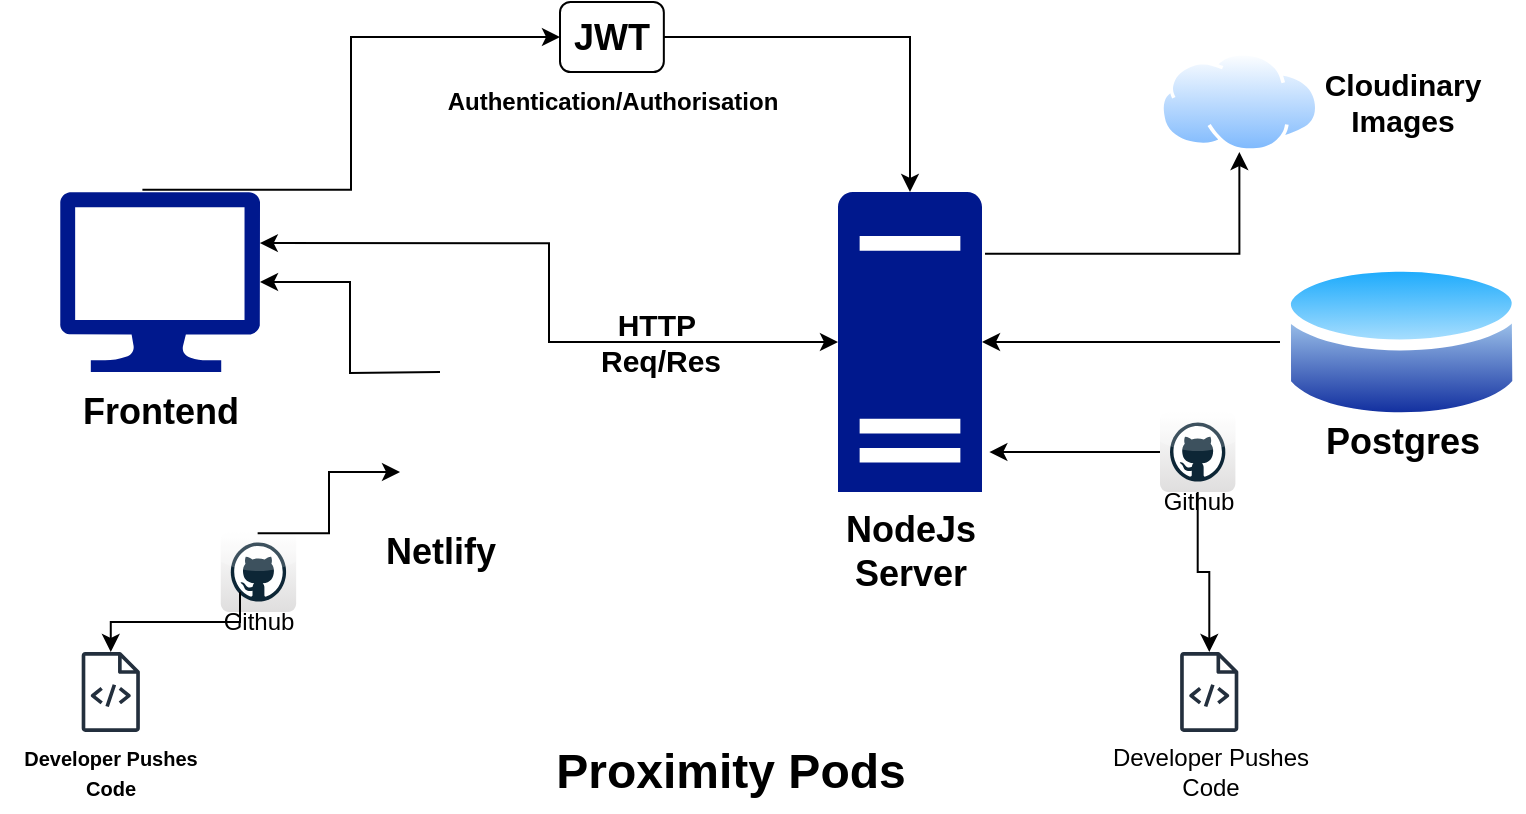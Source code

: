 <mxfile version="22.1.16" type="github">
  <diagram name="Page-1" id="XqbEgCHJAF2CjJZnuu2g">
    <mxGraphModel dx="2250" dy="753" grid="1" gridSize="10" guides="1" tooltips="1" connect="1" arrows="1" fold="1" page="1" pageScale="1" pageWidth="850" pageHeight="1100" math="0" shadow="0">
      <root>
        <mxCell id="0" />
        <mxCell id="1" parent="0" />
        <mxCell id="AMR2gBeTkldoJbkAxwl3-1" value="" style="image;aspect=fixed;perimeter=ellipsePerimeter;html=1;align=center;shadow=0;dashed=0;spacingTop=3;image=img/lib/active_directory/database.svg;" vertex="1" parent="1">
          <mxGeometry x="610" y="180" width="121.62" height="90" as="geometry" />
        </mxCell>
        <mxCell id="AMR2gBeTkldoJbkAxwl3-3" value="" style="sketch=0;aspect=fixed;pointerEvents=1;shadow=0;dashed=0;html=1;strokeColor=none;labelPosition=center;verticalLabelPosition=bottom;verticalAlign=top;align=center;fillColor=#00188D;shape=mxgraph.mscae.enterprise.server_generic" vertex="1" parent="1">
          <mxGeometry x="389" y="150" width="72" height="150" as="geometry" />
        </mxCell>
        <mxCell id="AMR2gBeTkldoJbkAxwl3-4" value="" style="dashed=0;outlineConnect=0;html=1;align=center;labelPosition=center;verticalLabelPosition=bottom;verticalAlign=top;shape=mxgraph.webicons.github;gradientColor=#DFDEDE" vertex="1" parent="1">
          <mxGeometry x="550.0" y="260" width="37.7" height="40" as="geometry" />
        </mxCell>
        <mxCell id="AMR2gBeTkldoJbkAxwl3-5" value="" style="image;aspect=fixed;perimeter=ellipsePerimeter;html=1;align=center;shadow=0;dashed=0;spacingTop=3;image=img/lib/active_directory/internet_cloud.svg;" vertex="1" parent="1">
          <mxGeometry x="550" y="80" width="79.36" height="50" as="geometry" />
        </mxCell>
        <mxCell id="AMR2gBeTkldoJbkAxwl3-6" value="" style="shape=image;html=1;verticalAlign=top;verticalLabelPosition=bottom;labelBackgroundColor=#ffffff;imageAspect=0;aspect=fixed;image=https://cdn2.iconfinder.com/data/icons/boxicons-logos/24/bxl-netlify-128.png" vertex="1" parent="1">
          <mxGeometry x="145" y="230" width="90" height="90" as="geometry" />
        </mxCell>
        <mxCell id="AMR2gBeTkldoJbkAxwl3-8" value="" style="sketch=0;aspect=fixed;pointerEvents=1;shadow=0;dashed=0;html=1;strokeColor=none;labelPosition=center;verticalLabelPosition=bottom;verticalAlign=top;align=center;fillColor=#00188D;shape=mxgraph.azure.computer" vertex="1" parent="1">
          <mxGeometry x="-3.553e-15" y="150" width="100" height="90" as="geometry" />
        </mxCell>
        <mxCell id="AMR2gBeTkldoJbkAxwl3-11" value="" style="dashed=0;outlineConnect=0;html=1;align=center;labelPosition=center;verticalLabelPosition=bottom;verticalAlign=top;shape=mxgraph.webicons.github;gradientColor=#DFDEDE" vertex="1" parent="1">
          <mxGeometry x="80.38" y="320" width="37.7" height="40" as="geometry" />
        </mxCell>
        <mxCell id="AMR2gBeTkldoJbkAxwl3-13" value="" style="sketch=0;outlineConnect=0;fontColor=#232F3E;gradientColor=none;fillColor=#232F3D;strokeColor=none;dashed=0;verticalLabelPosition=bottom;verticalAlign=top;align=center;html=1;fontSize=12;fontStyle=0;aspect=fixed;pointerEvents=1;shape=mxgraph.aws4.source_code;" vertex="1" parent="1">
          <mxGeometry x="10.77" y="380" width="29.23" height="40" as="geometry" />
        </mxCell>
        <mxCell id="AMR2gBeTkldoJbkAxwl3-16" value="" style="sketch=0;outlineConnect=0;fontColor=#232F3E;gradientColor=none;fillColor=#232F3D;strokeColor=none;dashed=0;verticalLabelPosition=bottom;verticalAlign=top;align=center;html=1;fontSize=12;fontStyle=0;aspect=fixed;pointerEvents=1;shape=mxgraph.aws4.source_code;" vertex="1" parent="1">
          <mxGeometry x="560" y="380" width="29.23" height="40" as="geometry" />
        </mxCell>
        <mxCell id="AMR2gBeTkldoJbkAxwl3-17" value="&lt;b&gt;&lt;font style=&quot;font-size: 18px;&quot;&gt;JWT&lt;/font&gt;&lt;/b&gt;" style="rounded=1;whiteSpace=wrap;html=1;" vertex="1" parent="1">
          <mxGeometry x="250" y="55" width="51.92" height="35" as="geometry" />
        </mxCell>
        <mxCell id="AMR2gBeTkldoJbkAxwl3-18" value="&lt;b style=&quot;font-size: 10px;&quot;&gt;Developer Pushes&lt;br&gt;Code&lt;/b&gt;" style="text;html=1;align=center;verticalAlign=middle;resizable=0;points=[];autosize=1;strokeColor=none;fillColor=none;" vertex="1" parent="1">
          <mxGeometry x="-29.62" y="420" width="110" height="40" as="geometry" />
        </mxCell>
        <mxCell id="AMR2gBeTkldoJbkAxwl3-20" value="Developer Pushes&lt;br&gt;Code" style="text;html=1;align=center;verticalAlign=middle;resizable=0;points=[];autosize=1;strokeColor=none;fillColor=none;" vertex="1" parent="1">
          <mxGeometry x="514.61" y="420" width="120" height="40" as="geometry" />
        </mxCell>
        <mxCell id="AMR2gBeTkldoJbkAxwl3-21" value="" style="endArrow=classic;html=1;rounded=0;entryX=0.5;entryY=0;entryDx=0;entryDy=0;entryPerimeter=0;exitX=1;exitY=0.5;exitDx=0;exitDy=0;edgeStyle=orthogonalEdgeStyle;" edge="1" parent="1" source="AMR2gBeTkldoJbkAxwl3-17" target="AMR2gBeTkldoJbkAxwl3-3">
          <mxGeometry width="50" height="50" relative="1" as="geometry">
            <mxPoint x="170" y="80" as="sourcePoint" />
            <mxPoint x="220" y="30" as="targetPoint" />
          </mxGeometry>
        </mxCell>
        <mxCell id="AMR2gBeTkldoJbkAxwl3-22" value="" style="endArrow=classic;html=1;rounded=0;exitX=0;exitY=0.5;exitDx=0;exitDy=0;entryX=1;entryY=0.5;entryDx=0;entryDy=0;entryPerimeter=0;" edge="1" parent="1" source="AMR2gBeTkldoJbkAxwl3-1" target="AMR2gBeTkldoJbkAxwl3-3">
          <mxGeometry width="50" height="50" relative="1" as="geometry">
            <mxPoint x="549.61" y="240" as="sourcePoint" />
            <mxPoint x="599.61" y="190" as="targetPoint" />
          </mxGeometry>
        </mxCell>
        <mxCell id="AMR2gBeTkldoJbkAxwl3-35" value="" style="endArrow=classic;html=1;rounded=0;edgeStyle=orthogonalEdgeStyle;" edge="1" parent="1" source="AMR2gBeTkldoJbkAxwl3-4" target="AMR2gBeTkldoJbkAxwl3-16">
          <mxGeometry width="50" height="50" relative="1" as="geometry">
            <mxPoint x="700" y="430" as="sourcePoint" />
            <mxPoint x="750" y="380" as="targetPoint" />
          </mxGeometry>
        </mxCell>
        <mxCell id="AMR2gBeTkldoJbkAxwl3-38" value="" style="endArrow=classic;html=1;rounded=0;edgeStyle=elbowEdgeStyle;elbow=vertical;" edge="1" parent="1" target="AMR2gBeTkldoJbkAxwl3-13">
          <mxGeometry width="50" height="50" relative="1" as="geometry">
            <mxPoint x="90" y="350" as="sourcePoint" />
            <mxPoint x="140" y="300" as="targetPoint" />
          </mxGeometry>
        </mxCell>
        <mxCell id="AMR2gBeTkldoJbkAxwl3-41" value="&lt;b&gt;&lt;font style=&quot;font-size: 18px;&quot;&gt;Netlify&lt;/font&gt;&lt;/b&gt;" style="text;html=1;align=center;verticalAlign=middle;resizable=0;points=[];autosize=1;strokeColor=none;fillColor=none;" vertex="1" parent="1">
          <mxGeometry x="150" y="310" width="80" height="40" as="geometry" />
        </mxCell>
        <mxCell id="AMR2gBeTkldoJbkAxwl3-42" value="" style="endArrow=classic;html=1;rounded=0;edgeStyle=elbowEdgeStyle;entryX=0.278;entryY=0.667;entryDx=0;entryDy=0;entryPerimeter=0;exitX=0.489;exitY=0.015;exitDx=0;exitDy=0;exitPerimeter=0;elbow=vertical;" edge="1" parent="1" source="AMR2gBeTkldoJbkAxwl3-11" target="AMR2gBeTkldoJbkAxwl3-6">
          <mxGeometry width="50" height="50" relative="1" as="geometry">
            <mxPoint x="100" y="320" as="sourcePoint" />
            <mxPoint x="150" y="270" as="targetPoint" />
          </mxGeometry>
        </mxCell>
        <mxCell id="AMR2gBeTkldoJbkAxwl3-47" value="" style="endArrow=classic;html=1;rounded=0;entryX=1.051;entryY=0.867;entryDx=0;entryDy=0;entryPerimeter=0;" edge="1" parent="1" source="AMR2gBeTkldoJbkAxwl3-4" target="AMR2gBeTkldoJbkAxwl3-3">
          <mxGeometry width="50" height="50" relative="1" as="geometry">
            <mxPoint x="570" y="260" as="sourcePoint" />
            <mxPoint x="620" y="210" as="targetPoint" />
          </mxGeometry>
        </mxCell>
        <mxCell id="AMR2gBeTkldoJbkAxwl3-48" value="" style="endArrow=classic;html=1;rounded=0;entryX=1;entryY=0.5;entryDx=0;entryDy=0;entryPerimeter=0;edgeStyle=orthogonalEdgeStyle;" edge="1" parent="1" target="AMR2gBeTkldoJbkAxwl3-8">
          <mxGeometry width="50" height="50" relative="1" as="geometry">
            <mxPoint x="190" y="240" as="sourcePoint" />
            <mxPoint x="240" y="190" as="targetPoint" />
          </mxGeometry>
        </mxCell>
        <mxCell id="AMR2gBeTkldoJbkAxwl3-49" value="&lt;b&gt;&lt;font style=&quot;font-size: 18px;&quot;&gt;Frontend&lt;/font&gt;&lt;/b&gt;" style="text;html=1;align=center;verticalAlign=middle;resizable=0;points=[];autosize=1;strokeColor=none;fillColor=none;" vertex="1" parent="1">
          <mxGeometry y="240" width="100" height="40" as="geometry" />
        </mxCell>
        <mxCell id="AMR2gBeTkldoJbkAxwl3-50" value="&lt;b&gt;Authentication/Authorisation&lt;/b&gt;" style="text;html=1;align=center;verticalAlign=middle;resizable=0;points=[];autosize=1;strokeColor=none;fillColor=none;" vertex="1" parent="1">
          <mxGeometry x="180.96" y="90" width="190" height="30" as="geometry" />
        </mxCell>
        <mxCell id="AMR2gBeTkldoJbkAxwl3-52" value="" style="endArrow=classic;html=1;rounded=0;entryX=0;entryY=0.5;entryDx=0;entryDy=0;exitX=0.412;exitY=-0.013;exitDx=0;exitDy=0;exitPerimeter=0;edgeStyle=elbowEdgeStyle;" edge="1" parent="1" source="AMR2gBeTkldoJbkAxwl3-8" target="AMR2gBeTkldoJbkAxwl3-17">
          <mxGeometry width="50" height="50" relative="1" as="geometry">
            <mxPoint x="30" y="150" as="sourcePoint" />
            <mxPoint x="80" y="100" as="targetPoint" />
          </mxGeometry>
        </mxCell>
        <mxCell id="AMR2gBeTkldoJbkAxwl3-53" value="&lt;b style=&quot;font-size: 18px;&quot;&gt;NodeJs&lt;br&gt;Server&lt;/b&gt;" style="text;html=1;align=center;verticalAlign=middle;resizable=0;points=[];autosize=1;strokeColor=none;fillColor=none;" vertex="1" parent="1">
          <mxGeometry x="380" y="300" width="90" height="60" as="geometry" />
        </mxCell>
        <mxCell id="AMR2gBeTkldoJbkAxwl3-54" value="Github" style="text;html=1;align=center;verticalAlign=middle;resizable=0;points=[];autosize=1;strokeColor=none;fillColor=none;" vertex="1" parent="1">
          <mxGeometry x="538.85" y="290" width="60" height="30" as="geometry" />
        </mxCell>
        <mxCell id="AMR2gBeTkldoJbkAxwl3-55" value="Github" style="text;html=1;align=center;verticalAlign=middle;resizable=0;points=[];autosize=1;strokeColor=none;fillColor=none;" vertex="1" parent="1">
          <mxGeometry x="69.23" y="350" width="60" height="30" as="geometry" />
        </mxCell>
        <mxCell id="AMR2gBeTkldoJbkAxwl3-56" value="" style="endArrow=classic;html=1;rounded=0;entryX=0.5;entryY=1;entryDx=0;entryDy=0;exitX=1.021;exitY=0.206;exitDx=0;exitDy=0;exitPerimeter=0;edgeStyle=orthogonalEdgeStyle;" edge="1" parent="1" source="AMR2gBeTkldoJbkAxwl3-3" target="AMR2gBeTkldoJbkAxwl3-5">
          <mxGeometry width="50" height="50" relative="1" as="geometry">
            <mxPoint x="530" y="220" as="sourcePoint" />
            <mxPoint x="580" y="170" as="targetPoint" />
          </mxGeometry>
        </mxCell>
        <mxCell id="AMR2gBeTkldoJbkAxwl3-57" value="&lt;b style=&quot;font-size: 15px;&quot;&gt;Cloudinary&lt;br&gt;Images&lt;/b&gt;" style="text;html=1;align=center;verticalAlign=middle;resizable=0;points=[];autosize=1;strokeColor=none;fillColor=none;" vertex="1" parent="1">
          <mxGeometry x="620.81" y="80" width="100" height="50" as="geometry" />
        </mxCell>
        <mxCell id="AMR2gBeTkldoJbkAxwl3-61" value="&lt;b&gt;&lt;font style=&quot;font-size: 18px;&quot;&gt;Postgres&lt;/font&gt;&lt;/b&gt;" style="text;html=1;align=center;verticalAlign=middle;resizable=0;points=[];autosize=1;strokeColor=none;fillColor=none;" vertex="1" parent="1">
          <mxGeometry x="620.81" y="255" width="100" height="40" as="geometry" />
        </mxCell>
        <mxCell id="AMR2gBeTkldoJbkAxwl3-63" value="" style="endArrow=classic;startArrow=classic;html=1;rounded=0;entryX=0;entryY=0.5;entryDx=0;entryDy=0;entryPerimeter=0;exitX=0.999;exitY=0.284;exitDx=0;exitDy=0;exitPerimeter=0;edgeStyle=orthogonalEdgeStyle;" edge="1" parent="1" source="AMR2gBeTkldoJbkAxwl3-8" target="AMR2gBeTkldoJbkAxwl3-3">
          <mxGeometry width="50" height="50" relative="1" as="geometry">
            <mxPoint x="230" y="220" as="sourcePoint" />
            <mxPoint x="280" y="170" as="targetPoint" />
          </mxGeometry>
        </mxCell>
        <mxCell id="AMR2gBeTkldoJbkAxwl3-64" value="&lt;b style=&quot;font-size: 15px;&quot;&gt;HTTP&amp;nbsp;&lt;br&gt;Req/Res&lt;/b&gt;" style="text;html=1;align=center;verticalAlign=middle;resizable=0;points=[];autosize=1;strokeColor=none;fillColor=none;" vertex="1" parent="1">
          <mxGeometry x="260" y="200" width="80" height="50" as="geometry" />
        </mxCell>
        <mxCell id="AMR2gBeTkldoJbkAxwl3-65" value="&lt;b&gt;&lt;font style=&quot;font-size: 24px;&quot;&gt;Proximity Pods&lt;/font&gt;&lt;/b&gt;" style="text;html=1;align=center;verticalAlign=middle;resizable=0;points=[];autosize=1;strokeColor=none;fillColor=none;" vertex="1" parent="1">
          <mxGeometry x="235" y="420" width="200" height="40" as="geometry" />
        </mxCell>
      </root>
    </mxGraphModel>
  </diagram>
</mxfile>
